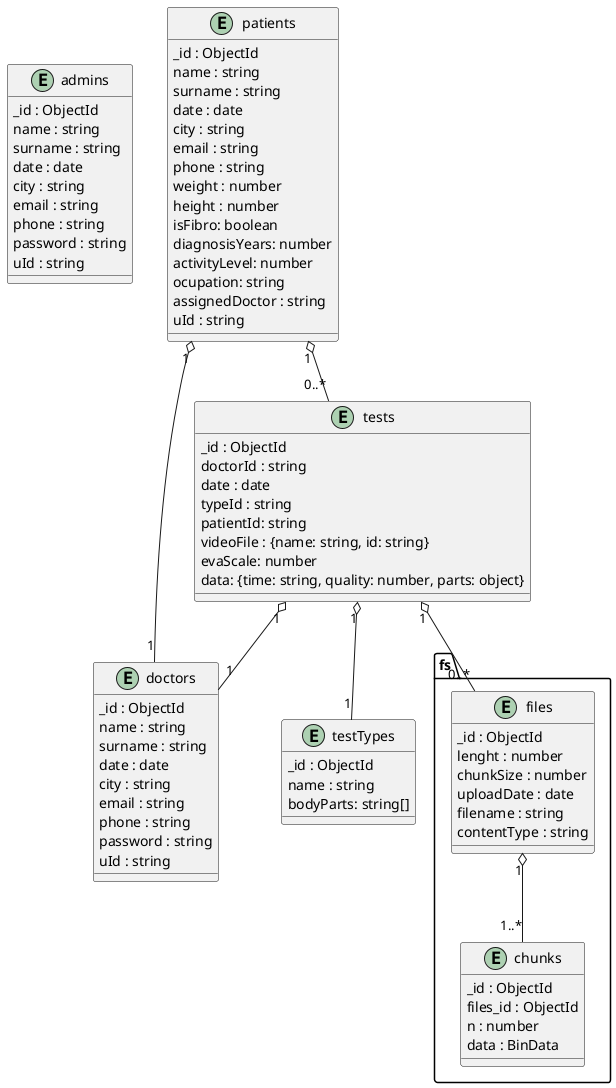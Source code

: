 @startuml

entity admins{
_id : ObjectId
name : string
surname : string
date : date
city : string 
email : string
phone : string
password : string
uId : string
}

entity doctors{
_id : ObjectId
name : string
surname : string
date : date
city : string 
email : string
phone : string
password : string
uId : string
}

entity patients{
_id : ObjectId
name : string
surname : string
date : date
city : string 
email : string
phone : string
weight : number
height : number
isFibro: boolean
diagnosisYears: number
activityLevel: number
ocupation: string
assignedDoctor : string
uId : string
}

entity tests {
_id : ObjectId
doctorId : string
date : date
typeId : string
patientId: string
videoFile : {name: string, id: string}
evaScale: number
data: {time: string, quality: number, parts: object}
}

entity testTypes {
_id : ObjectId
name : string
bodyParts: string[]
}


entity fs.files {
_id : ObjectId
lenght : number
chunkSize : number
uploadDate : date
filename : string
contentType : string
}

entity fs.chunks {
_id : ObjectId
files_id : ObjectId
n : number
data : BinData
}

patients "1" o-- "1" doctors
patients "1" o-- "0..*" tests
tests "1" o-- "1" doctors
tests "1" o-- "1" testTypes
tests "1" o-- "0..*" fs.files
fs.files "1" o-- "1..*" fs.chunks

@enduml